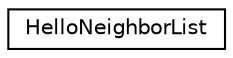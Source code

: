 digraph "Graphical Class Hierarchy"
{
  edge [fontname="Helvetica",fontsize="10",labelfontname="Helvetica",labelfontsize="10"];
  node [fontname="Helvetica",fontsize="10",shape=record];
  rankdir="LR";
  Node1 [label="HelloNeighborList",height=0.2,width=0.4,color="black", fillcolor="white", style="filled",URL="$class_hello_neighbor_list.html",tooltip="Class HelloNeighborList contain a list of neighbor node address neighbor node. "];
}
